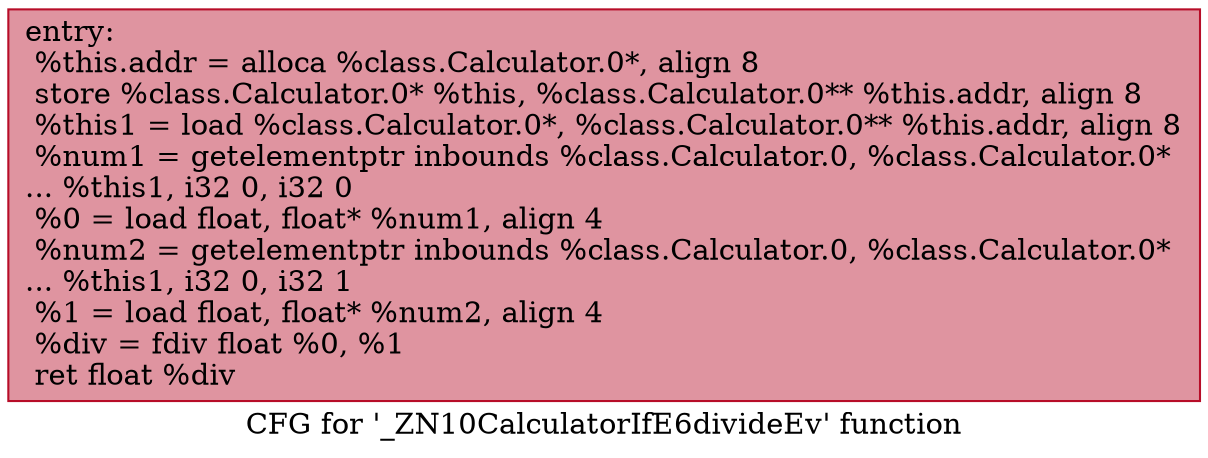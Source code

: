 digraph "CFG for '_ZN10CalculatorIfE6divideEv' function" {
	label="CFG for '_ZN10CalculatorIfE6divideEv' function";

	Node0x55d97c6d7d30 [shape=record,color="#b70d28ff", style=filled, fillcolor="#b70d2870",label="{entry:\l  %this.addr = alloca %class.Calculator.0*, align 8\l  store %class.Calculator.0* %this, %class.Calculator.0** %this.addr, align 8\l  %this1 = load %class.Calculator.0*, %class.Calculator.0** %this.addr, align 8\l  %num1 = getelementptr inbounds %class.Calculator.0, %class.Calculator.0*\l... %this1, i32 0, i32 0\l  %0 = load float, float* %num1, align 4\l  %num2 = getelementptr inbounds %class.Calculator.0, %class.Calculator.0*\l... %this1, i32 0, i32 1\l  %1 = load float, float* %num2, align 4\l  %div = fdiv float %0, %1\l  ret float %div\l}"];
}
